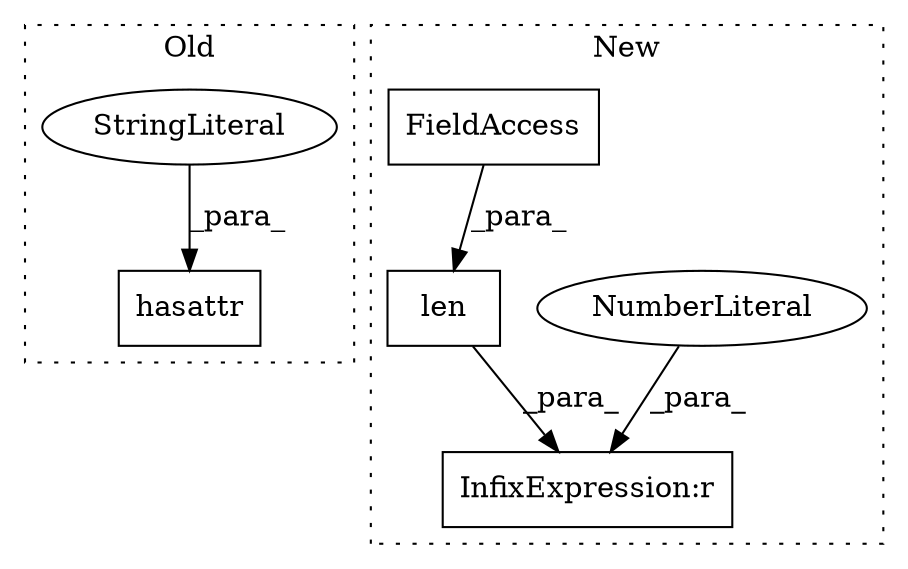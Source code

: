 digraph G {
subgraph cluster0 {
1 [label="hasattr" a="32" s="6311,6344" l="8,1" shape="box"];
3 [label="StringLiteral" a="45" s="6332" l="12" shape="ellipse"];
label = "Old";
style="dotted";
}
subgraph cluster1 {
2 [label="len" a="32" s="3041,3073" l="4,1" shape="box"];
4 [label="InfixExpression:r" a="27" s="3074" l="4" shape="box"];
5 [label="NumberLiteral" a="34" s="3078" l="1" shape="ellipse"];
6 [label="FieldAccess" a="22" s="3045" l="28" shape="box"];
label = "New";
style="dotted";
}
2 -> 4 [label="_para_"];
3 -> 1 [label="_para_"];
5 -> 4 [label="_para_"];
6 -> 2 [label="_para_"];
}